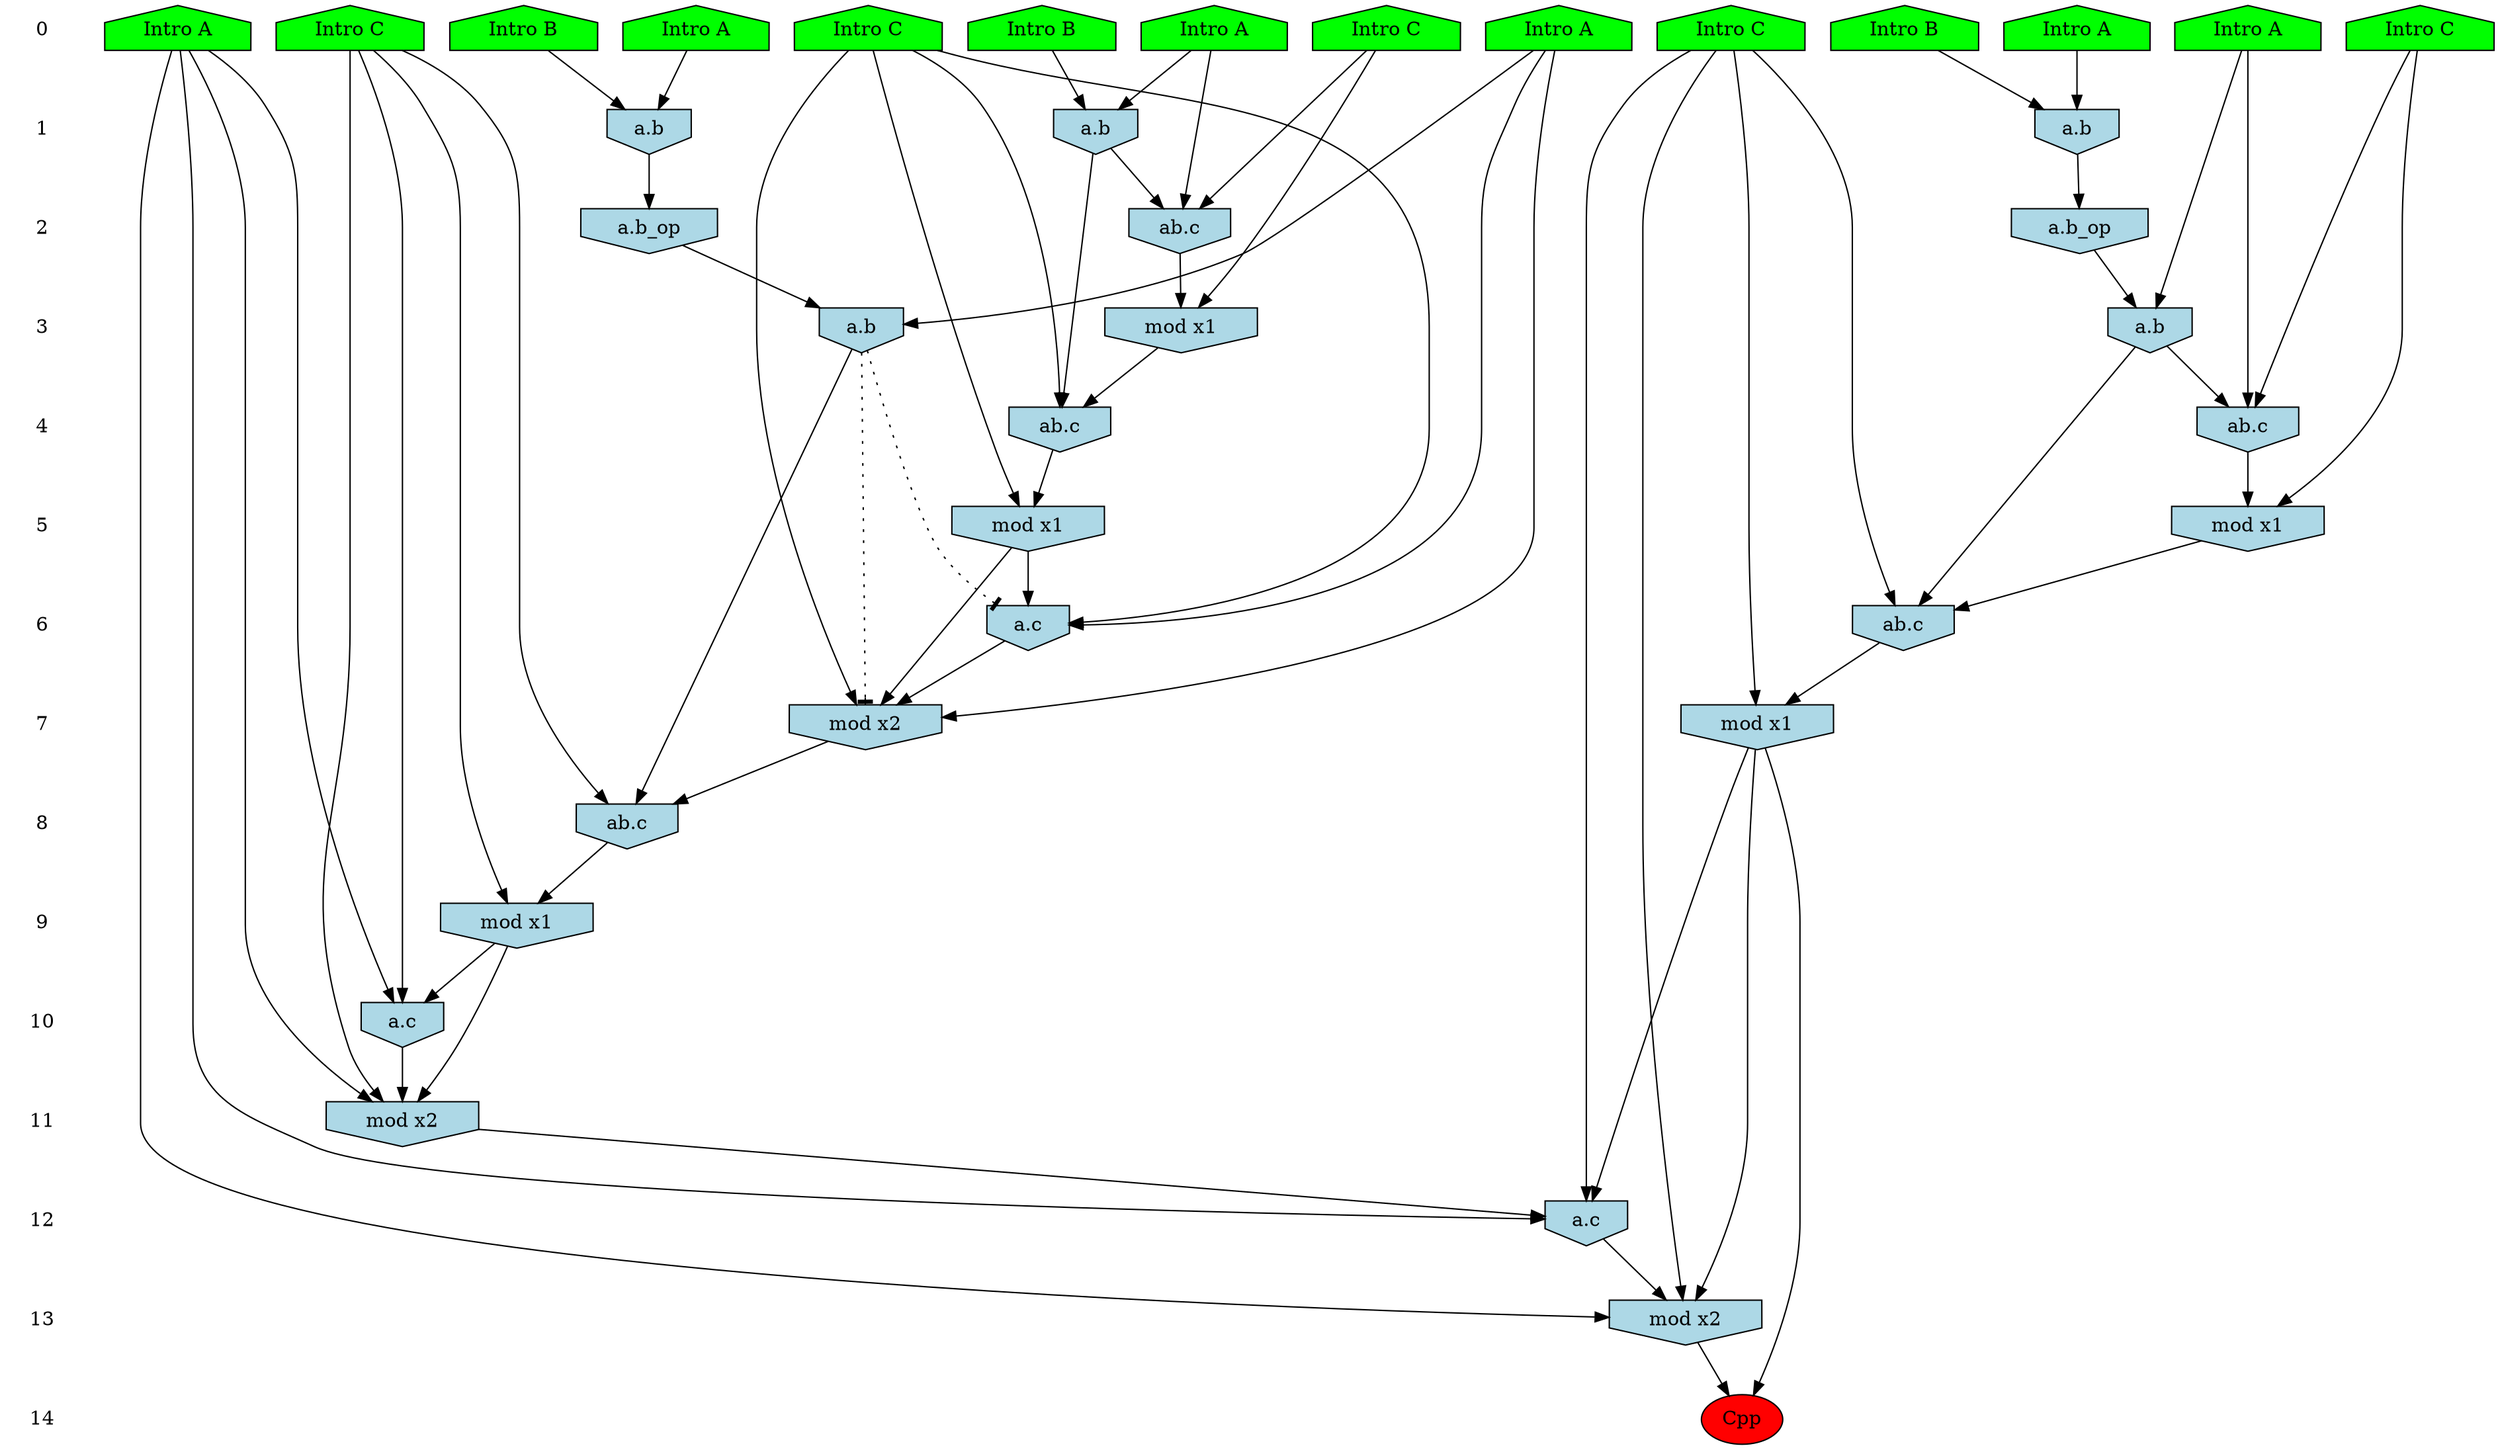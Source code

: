 /* Compression of 1 causal flows obtained in average at 1.687039E+01 t.u */
/* Compressed causal flows were: [2922] */
digraph G{
 ranksep=.5 ; 
{ rank = same ; "0" [shape=plaintext] ; node_1 [label ="Intro A", shape=house, style=filled, fillcolor=green] ;
node_2 [label ="Intro A", shape=house, style=filled, fillcolor=green] ;
node_3 [label ="Intro A", shape=house, style=filled, fillcolor=green] ;
node_4 [label ="Intro B", shape=house, style=filled, fillcolor=green] ;
node_5 [label ="Intro A", shape=house, style=filled, fillcolor=green] ;
node_6 [label ="Intro A", shape=house, style=filled, fillcolor=green] ;
node_7 [label ="Intro A", shape=house, style=filled, fillcolor=green] ;
node_8 [label ="Intro B", shape=house, style=filled, fillcolor=green] ;
node_9 [label ="Intro B", shape=house, style=filled, fillcolor=green] ;
node_10 [label ="Intro C", shape=house, style=filled, fillcolor=green] ;
node_11 [label ="Intro C", shape=house, style=filled, fillcolor=green] ;
node_12 [label ="Intro C", shape=house, style=filled, fillcolor=green] ;
node_13 [label ="Intro C", shape=house, style=filled, fillcolor=green] ;
node_14 [label ="Intro C", shape=house, style=filled, fillcolor=green] ;
}
{ rank = same ; "1" [shape=plaintext] ; node_15 [label="a.b", shape=invhouse, style=filled, fillcolor = lightblue] ;
node_16 [label="a.b", shape=invhouse, style=filled, fillcolor = lightblue] ;
node_21 [label="a.b", shape=invhouse, style=filled, fillcolor = lightblue] ;
}
{ rank = same ; "2" [shape=plaintext] ; node_17 [label="ab.c", shape=invhouse, style=filled, fillcolor = lightblue] ;
node_22 [label="a.b_op", shape=invhouse, style=filled, fillcolor = lightblue] ;
node_23 [label="a.b_op", shape=invhouse, style=filled, fillcolor = lightblue] ;
}
{ rank = same ; "3" [shape=plaintext] ; node_18 [label="mod x1", shape=invhouse, style=filled, fillcolor = lightblue] ;
node_26 [label="a.b", shape=invhouse, style=filled, fillcolor = lightblue] ;
node_29 [label="a.b", shape=invhouse, style=filled, fillcolor = lightblue] ;
}
{ rank = same ; "4" [shape=plaintext] ; node_19 [label="ab.c", shape=invhouse, style=filled, fillcolor = lightblue] ;
node_31 [label="ab.c", shape=invhouse, style=filled, fillcolor = lightblue] ;
}
{ rank = same ; "5" [shape=plaintext] ; node_20 [label="mod x1", shape=invhouse, style=filled, fillcolor = lightblue] ;
node_32 [label="mod x1", shape=invhouse, style=filled, fillcolor = lightblue] ;
}
{ rank = same ; "6" [shape=plaintext] ; node_24 [label="a.c", shape=invhouse, style=filled, fillcolor = lightblue] ;
node_34 [label="ab.c", shape=invhouse, style=filled, fillcolor = lightblue] ;
}
{ rank = same ; "7" [shape=plaintext] ; node_25 [label="mod x2", shape=invhouse, style=filled, fillcolor = lightblue] ;
node_35 [label="mod x1", shape=invhouse, style=filled, fillcolor = lightblue] ;
}
{ rank = same ; "8" [shape=plaintext] ; node_27 [label="ab.c", shape=invhouse, style=filled, fillcolor = lightblue] ;
}
{ rank = same ; "9" [shape=plaintext] ; node_28 [label="mod x1", shape=invhouse, style=filled, fillcolor = lightblue] ;
}
{ rank = same ; "10" [shape=plaintext] ; node_30 [label="a.c", shape=invhouse, style=filled, fillcolor = lightblue] ;
}
{ rank = same ; "11" [shape=plaintext] ; node_33 [label="mod x2", shape=invhouse, style=filled, fillcolor = lightblue] ;
}
{ rank = same ; "12" [shape=plaintext] ; node_36 [label="a.c", shape=invhouse, style=filled, fillcolor = lightblue] ;
}
{ rank = same ; "13" [shape=plaintext] ; node_37 [label="mod x2", shape=invhouse, style=filled, fillcolor = lightblue] ;
}
{ rank = same ; "14" [shape=plaintext] ; node_38 [label ="Cpp", style=filled, fillcolor=red] ;
}
"0" -> "1" [style="invis"]; 
"1" -> "2" [style="invis"]; 
"2" -> "3" [style="invis"]; 
"3" -> "4" [style="invis"]; 
"4" -> "5" [style="invis"]; 
"5" -> "6" [style="invis"]; 
"6" -> "7" [style="invis"]; 
"7" -> "8" [style="invis"]; 
"8" -> "9" [style="invis"]; 
"9" -> "10" [style="invis"]; 
"10" -> "11" [style="invis"]; 
"11" -> "12" [style="invis"]; 
"12" -> "13" [style="invis"]; 
"13" -> "14" [style="invis"]; 
node_2 -> node_15
node_8 -> node_15
node_4 -> node_16
node_7 -> node_16
node_7 -> node_17
node_12 -> node_17
node_16 -> node_17
node_12 -> node_18
node_17 -> node_18
node_14 -> node_19
node_16 -> node_19
node_18 -> node_19
node_14 -> node_20
node_19 -> node_20
node_6 -> node_21
node_9 -> node_21
node_21 -> node_22
node_15 -> node_23
node_3 -> node_24
node_14 -> node_24
node_20 -> node_24
node_3 -> node_25
node_14 -> node_25
node_20 -> node_25
node_24 -> node_25
node_3 -> node_26
node_22 -> node_26
node_11 -> node_27
node_25 -> node_27
node_26 -> node_27
node_11 -> node_28
node_27 -> node_28
node_5 -> node_29
node_23 -> node_29
node_1 -> node_30
node_11 -> node_30
node_28 -> node_30
node_5 -> node_31
node_10 -> node_31
node_29 -> node_31
node_10 -> node_32
node_31 -> node_32
node_1 -> node_33
node_11 -> node_33
node_28 -> node_33
node_30 -> node_33
node_13 -> node_34
node_29 -> node_34
node_32 -> node_34
node_13 -> node_35
node_34 -> node_35
node_1 -> node_36
node_13 -> node_36
node_33 -> node_36
node_35 -> node_36
node_1 -> node_37
node_13 -> node_37
node_35 -> node_37
node_36 -> node_37
node_35 -> node_38
node_37 -> node_38
node_26 -> node_25 [style=dotted, arrowhead = tee] 
node_26 -> node_24 [style=dotted, arrowhead = tee] 
}
/*
 Dot generation time: 0.000151
*/